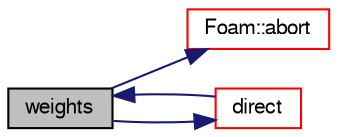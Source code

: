 digraph "weights"
{
  bgcolor="transparent";
  edge [fontname="FreeSans",fontsize="10",labelfontname="FreeSans",labelfontsize="10"];
  node [fontname="FreeSans",fontsize="10",shape=record];
  rankdir="LR";
  Node188 [label="weights",height=0.2,width=0.4,color="black", fillcolor="grey75", style="filled", fontcolor="black"];
  Node188 -> Node189 [color="midnightblue",fontsize="10",style="solid",fontname="FreeSans"];
  Node189 [label="Foam::abort",height=0.2,width=0.4,color="red",URL="$a21124.html#a447107a607d03e417307c203fa5fb44b"];
  Node188 -> Node232 [color="midnightblue",fontsize="10",style="solid",fontname="FreeSans"];
  Node232 [label="direct",height=0.2,width=0.4,color="red",URL="$a27258.html#ae76ee987311e5a64ff3eb5857c82a76a",tooltip="Is the mapping direct. "];
  Node232 -> Node188 [color="midnightblue",fontsize="10",style="solid",fontname="FreeSans"];
}
